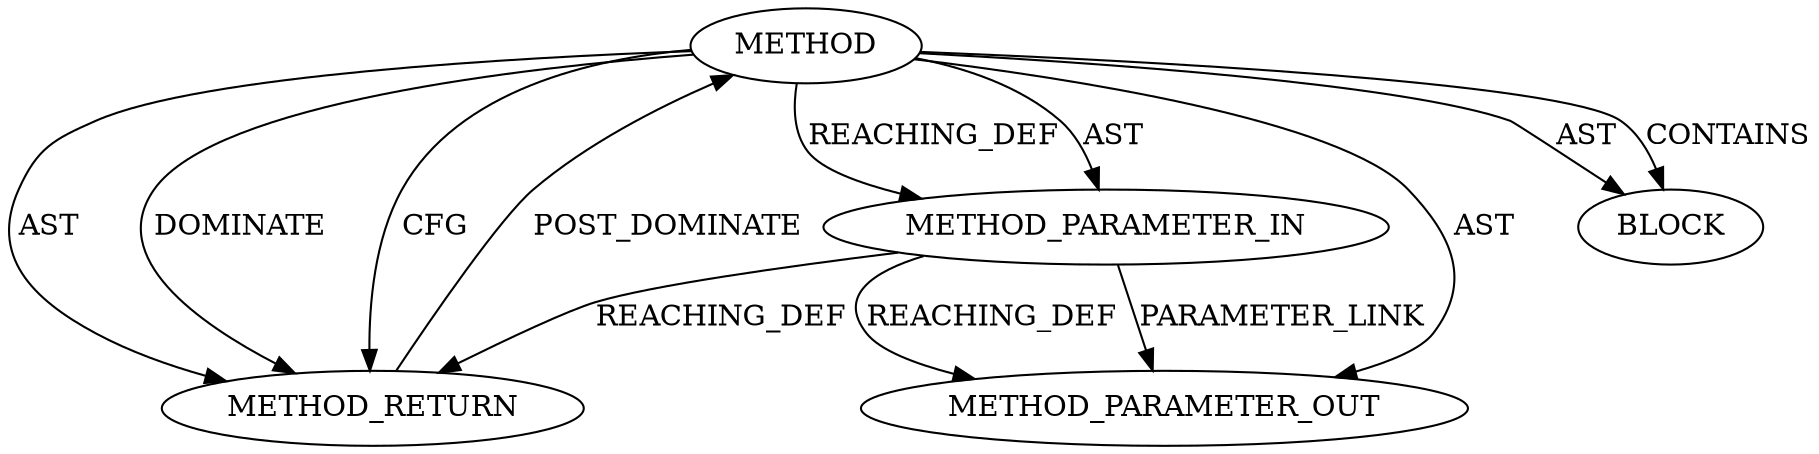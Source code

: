 digraph {
  19359 [label=METHOD AST_PARENT_TYPE="NAMESPACE_BLOCK" AST_PARENT_FULL_NAME="<global>" ORDER=0 CODE="<empty>" FULL_NAME="BUILD_BUG_ON" IS_EXTERNAL=true FILENAME="<empty>" SIGNATURE="" NAME="BUILD_BUG_ON"]
  19362 [label=METHOD_RETURN ORDER=2 CODE="RET" TYPE_FULL_NAME="ANY" EVALUATION_STRATEGY="BY_VALUE"]
  19360 [label=METHOD_PARAMETER_IN ORDER=1 CODE="p1" IS_VARIADIC=false TYPE_FULL_NAME="ANY" EVALUATION_STRATEGY="BY_VALUE" INDEX=1 NAME="p1"]
  19361 [label=BLOCK ORDER=1 ARGUMENT_INDEX=1 CODE="<empty>" TYPE_FULL_NAME="ANY"]
  21765 [label=METHOD_PARAMETER_OUT ORDER=1 CODE="p1" IS_VARIADIC=false TYPE_FULL_NAME="ANY" EVALUATION_STRATEGY="BY_VALUE" INDEX=1 NAME="p1"]
  19359 -> 19360 [label=REACHING_DEF VARIABLE=""]
  19360 -> 21765 [label=REACHING_DEF VARIABLE="p1"]
  19360 -> 19362 [label=REACHING_DEF VARIABLE="p1"]
  19359 -> 21765 [label=AST ]
  19359 -> 19361 [label=AST ]
  19359 -> 19362 [label=AST ]
  19359 -> 19360 [label=AST ]
  19359 -> 19362 [label=DOMINATE ]
  19359 -> 19362 [label=CFG ]
  19362 -> 19359 [label=POST_DOMINATE ]
  19359 -> 19361 [label=CONTAINS ]
  19360 -> 21765 [label=PARAMETER_LINK ]
}
